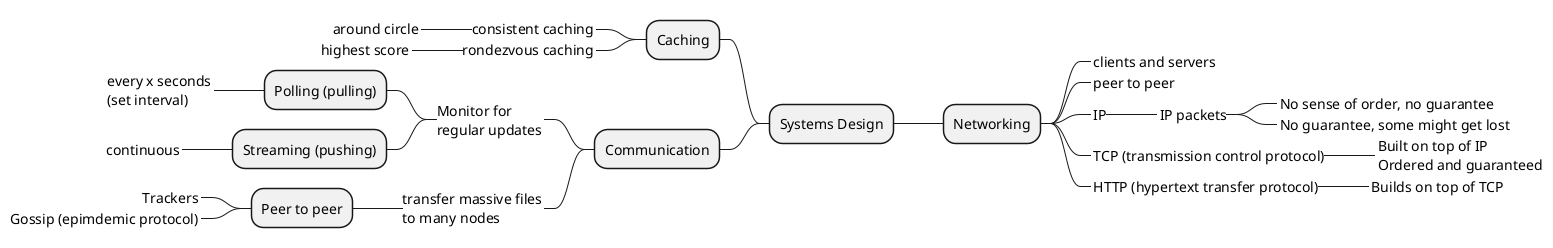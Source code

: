 
@startmindmap "System Designs Overview"

+ Systems Design
++ Networking
+++_ clients and servers
+++_ peer to peer
+++_ IP
++++_ IP packets
+++++_ No sense of order, no guarantee
+++++_ No guarantee, some might get lost


+++_ TCP (transmission control protocol)
++++_ Built on top of IP\nOrdered and guaranteed

+++_ HTTP (hypertext transfer protocol)
++++_ Builds on top of TCP

-- Caching
---_ consistent caching
----_ around circle
---_ rondezvous caching
----_ highest score

-- Communication
---_ Monitor for\nregular updates
---- Polling (pulling)
-----_ every x seconds\n(set interval)
---- Streaming (pushing)
-----_ continuous
---_ transfer massive files\nto many nodes
---- Peer to peer
-----_ Trackers
-----_ Gossip (epimdemic protocol)


@endmindmap
